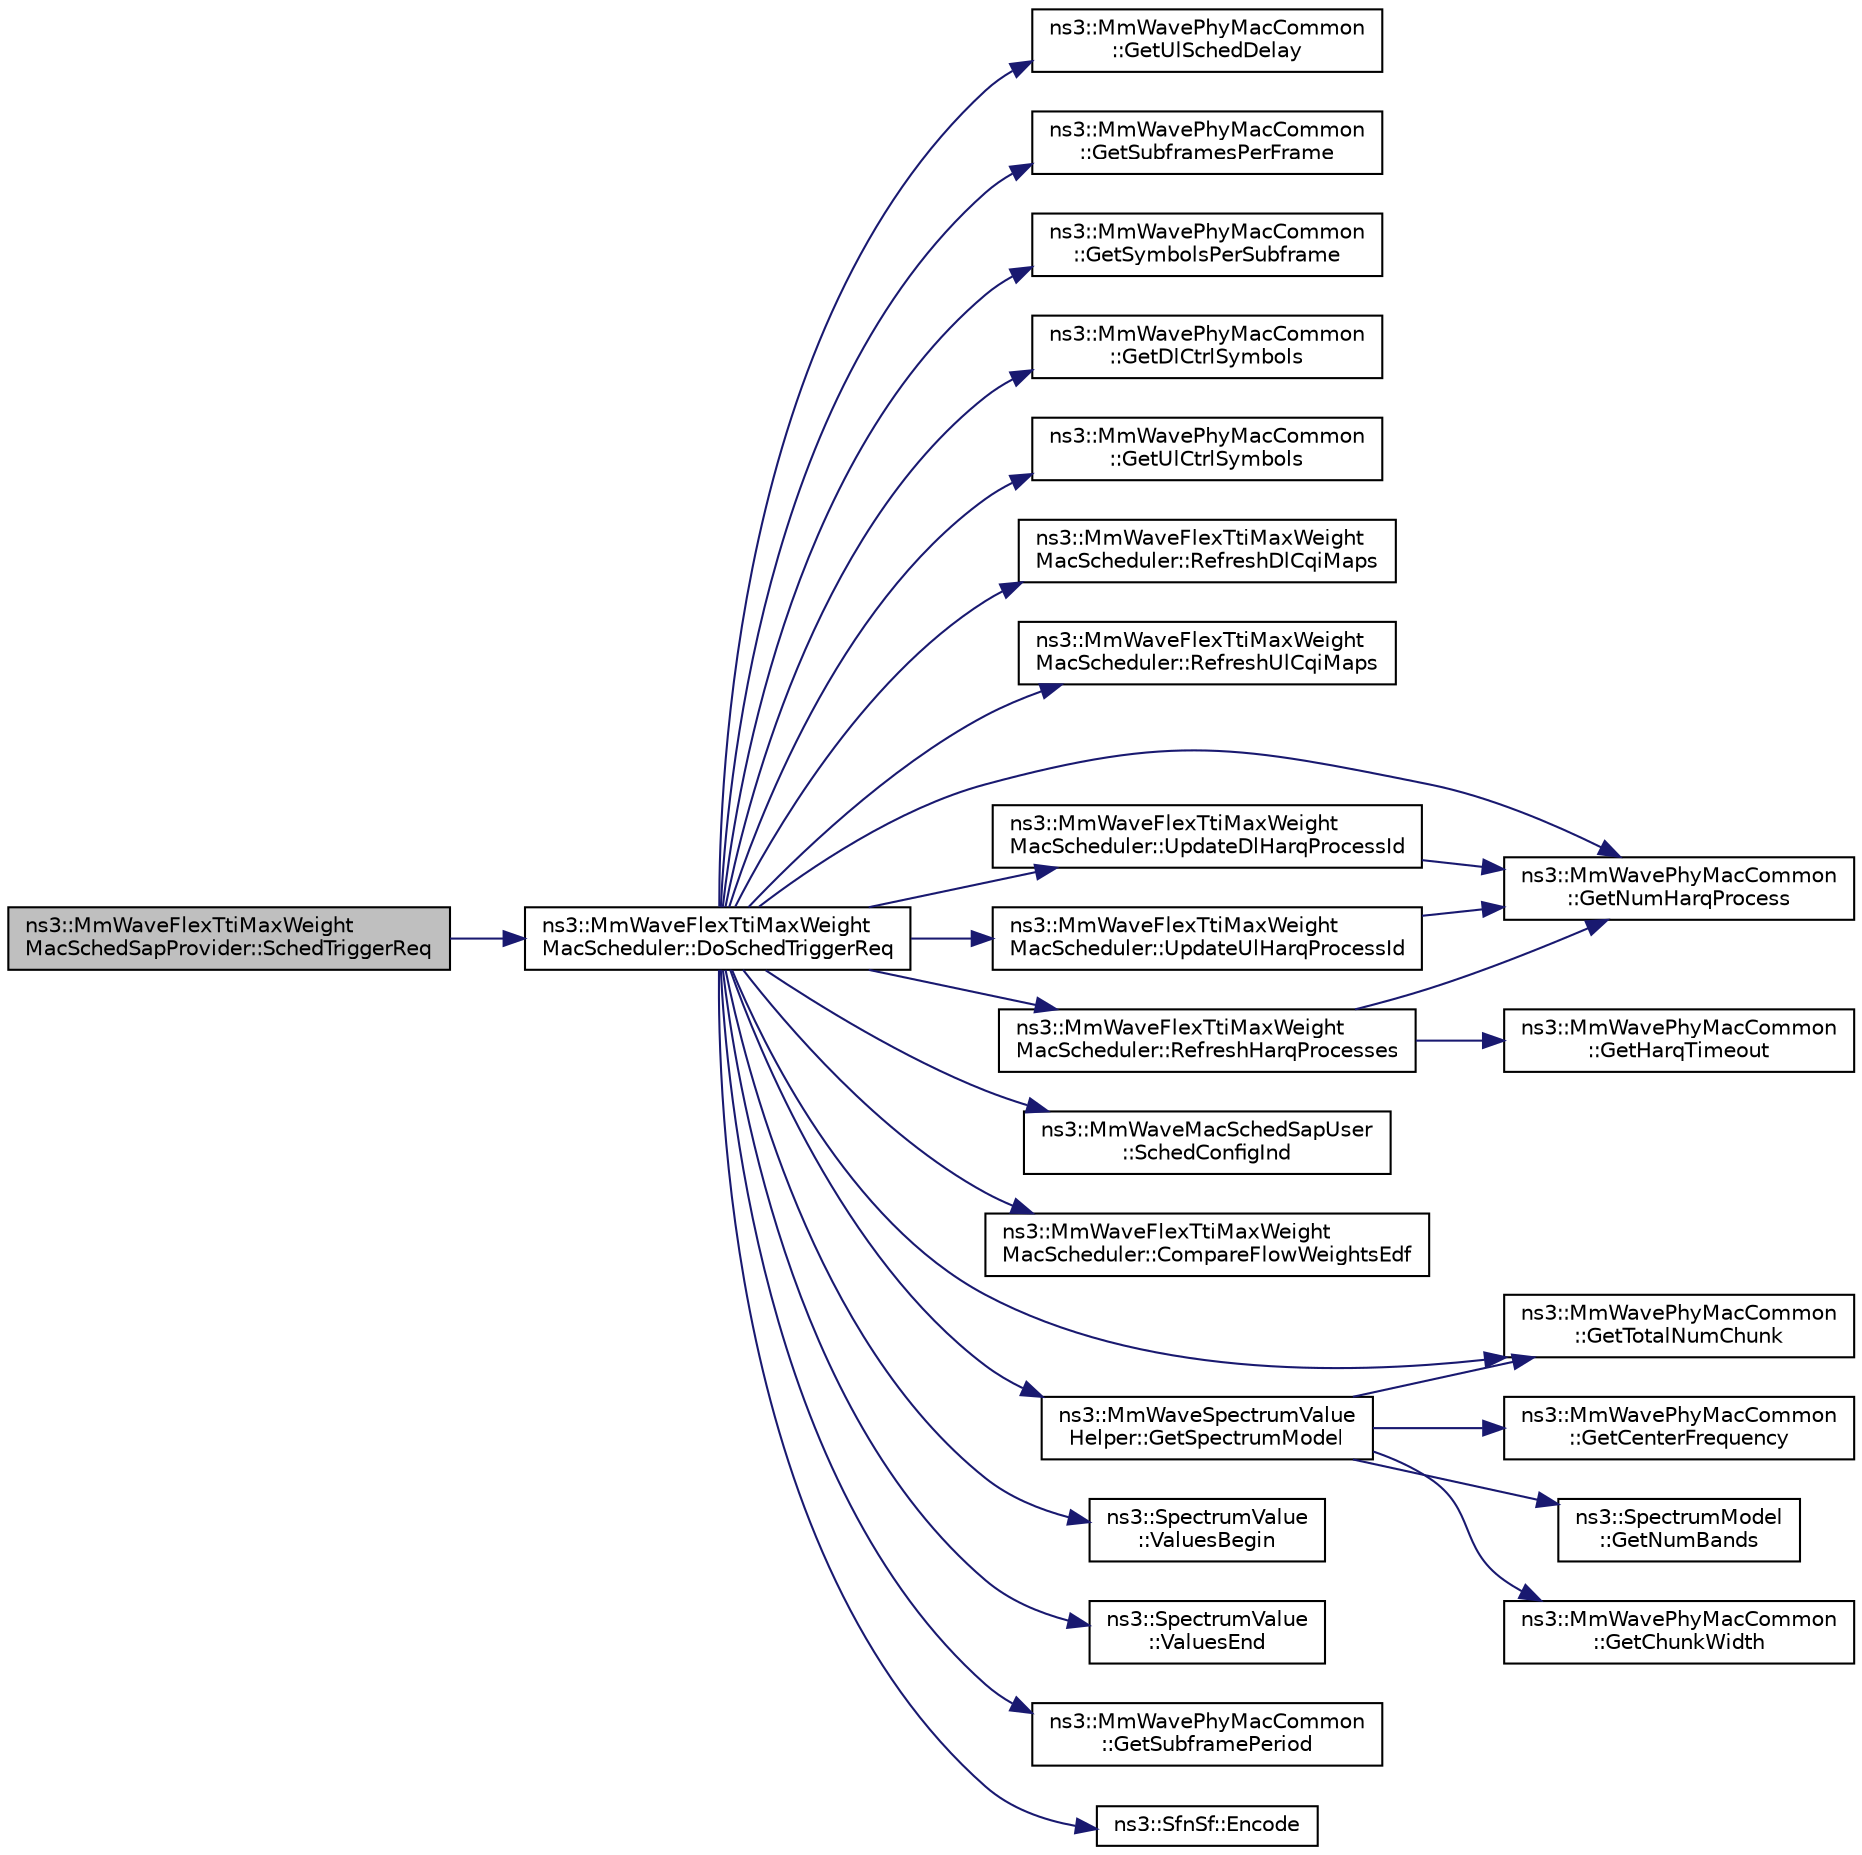 digraph "ns3::MmWaveFlexTtiMaxWeightMacSchedSapProvider::SchedTriggerReq"
{
  edge [fontname="Helvetica",fontsize="10",labelfontname="Helvetica",labelfontsize="10"];
  node [fontname="Helvetica",fontsize="10",shape=record];
  rankdir="LR";
  Node1 [label="ns3::MmWaveFlexTtiMaxWeight\lMacSchedSapProvider::SchedTriggerReq",height=0.2,width=0.4,color="black", fillcolor="grey75", style="filled", fontcolor="black"];
  Node1 -> Node2 [color="midnightblue",fontsize="10",style="solid"];
  Node2 [label="ns3::MmWaveFlexTtiMaxWeight\lMacScheduler::DoSchedTriggerReq",height=0.2,width=0.4,color="black", fillcolor="white", style="filled",URL="$dc/d15/classns3_1_1MmWaveFlexTtiMaxWeightMacScheduler.html#abfe3b5fc0700fa829239e0ff914705f3"];
  Node2 -> Node3 [color="midnightblue",fontsize="10",style="solid"];
  Node3 [label="ns3::MmWavePhyMacCommon\l::GetUlSchedDelay",height=0.2,width=0.4,color="black", fillcolor="white", style="filled",URL="$df/df4/classns3_1_1MmWavePhyMacCommon.html#afd70935ec71838fefe6a8e18198f19cb"];
  Node2 -> Node4 [color="midnightblue",fontsize="10",style="solid"];
  Node4 [label="ns3::MmWavePhyMacCommon\l::GetSubframesPerFrame",height=0.2,width=0.4,color="black", fillcolor="white", style="filled",URL="$df/df4/classns3_1_1MmWavePhyMacCommon.html#a3709cf52f6813eb8ad1af16d95082dc1"];
  Node2 -> Node5 [color="midnightblue",fontsize="10",style="solid"];
  Node5 [label="ns3::MmWavePhyMacCommon\l::GetSymbolsPerSubframe",height=0.2,width=0.4,color="black", fillcolor="white", style="filled",URL="$df/df4/classns3_1_1MmWavePhyMacCommon.html#a2fe835b76e3c689defa413e395cd10cb"];
  Node2 -> Node6 [color="midnightblue",fontsize="10",style="solid"];
  Node6 [label="ns3::MmWavePhyMacCommon\l::GetDlCtrlSymbols",height=0.2,width=0.4,color="black", fillcolor="white", style="filled",URL="$df/df4/classns3_1_1MmWavePhyMacCommon.html#a1be2da684374de93d7f501aab2441b5a"];
  Node2 -> Node7 [color="midnightblue",fontsize="10",style="solid"];
  Node7 [label="ns3::MmWavePhyMacCommon\l::GetUlCtrlSymbols",height=0.2,width=0.4,color="black", fillcolor="white", style="filled",URL="$df/df4/classns3_1_1MmWavePhyMacCommon.html#aa0bf8af14050bc5dc6513fbc86319a9b"];
  Node2 -> Node8 [color="midnightblue",fontsize="10",style="solid"];
  Node8 [label="ns3::MmWaveFlexTtiMaxWeight\lMacScheduler::RefreshDlCqiMaps",height=0.2,width=0.4,color="black", fillcolor="white", style="filled",URL="$dc/d15/classns3_1_1MmWaveFlexTtiMaxWeightMacScheduler.html#a11fa932028c47348c6c0ec88fcdab0fd"];
  Node2 -> Node9 [color="midnightblue",fontsize="10",style="solid"];
  Node9 [label="ns3::MmWaveFlexTtiMaxWeight\lMacScheduler::RefreshUlCqiMaps",height=0.2,width=0.4,color="black", fillcolor="white", style="filled",URL="$dc/d15/classns3_1_1MmWaveFlexTtiMaxWeightMacScheduler.html#a01931ad90307741598274c09b467ecef"];
  Node2 -> Node10 [color="midnightblue",fontsize="10",style="solid"];
  Node10 [label="ns3::MmWaveFlexTtiMaxWeight\lMacScheduler::RefreshHarqProcesses",height=0.2,width=0.4,color="black", fillcolor="white", style="filled",URL="$dc/d15/classns3_1_1MmWaveFlexTtiMaxWeightMacScheduler.html#a602bb8621045102ce91b417d975278b7",tooltip="Refresh HARQ processes according to the timers. "];
  Node10 -> Node11 [color="midnightblue",fontsize="10",style="solid"];
  Node11 [label="ns3::MmWavePhyMacCommon\l::GetNumHarqProcess",height=0.2,width=0.4,color="black", fillcolor="white", style="filled",URL="$df/df4/classns3_1_1MmWavePhyMacCommon.html#a40773d84172ebeb5aff125f56ebcc5ac"];
  Node10 -> Node12 [color="midnightblue",fontsize="10",style="solid"];
  Node12 [label="ns3::MmWavePhyMacCommon\l::GetHarqTimeout",height=0.2,width=0.4,color="black", fillcolor="white", style="filled",URL="$df/df4/classns3_1_1MmWavePhyMacCommon.html#a6a3b10cda74091e0579e24e3b4dbad80"];
  Node2 -> Node13 [color="midnightblue",fontsize="10",style="solid"];
  Node13 [label="ns3::MmWaveMacSchedSapUser\l::SchedConfigInd",height=0.2,width=0.4,color="black", fillcolor="white", style="filled",URL="$d9/d4c/classns3_1_1MmWaveMacSchedSapUser.html#ac164dd52215c3924cf421b56089eece4"];
  Node2 -> Node14 [color="midnightblue",fontsize="10",style="solid"];
  Node14 [label="ns3::MmWaveFlexTtiMaxWeight\lMacScheduler::CompareFlowWeightsEdf",height=0.2,width=0.4,color="black", fillcolor="white", style="filled",URL="$dc/d15/classns3_1_1MmWaveFlexTtiMaxWeightMacScheduler.html#a68278967ed08dca5c7850e9b879d3c66"];
  Node2 -> Node15 [color="midnightblue",fontsize="10",style="solid"];
  Node15 [label="ns3::MmWaveSpectrumValue\lHelper::GetSpectrumModel",height=0.2,width=0.4,color="black", fillcolor="white", style="filled",URL="$d0/d63/classns3_1_1MmWaveSpectrumValueHelper.html#a23fc6693b28bb565a97768b536225b58"];
  Node15 -> Node16 [color="midnightblue",fontsize="10",style="solid"];
  Node16 [label="ns3::MmWavePhyMacCommon\l::GetCenterFrequency",height=0.2,width=0.4,color="black", fillcolor="white", style="filled",URL="$df/df4/classns3_1_1MmWavePhyMacCommon.html#a0850d2e37c7075b9bce242723b722019"];
  Node15 -> Node17 [color="midnightblue",fontsize="10",style="solid"];
  Node17 [label="ns3::MmWavePhyMacCommon\l::GetTotalNumChunk",height=0.2,width=0.4,color="black", fillcolor="white", style="filled",URL="$df/df4/classns3_1_1MmWavePhyMacCommon.html#a97e82c809a351fea9d5058ac1bb4c3c6"];
  Node15 -> Node18 [color="midnightblue",fontsize="10",style="solid"];
  Node18 [label="ns3::SpectrumModel\l::GetNumBands",height=0.2,width=0.4,color="black", fillcolor="white", style="filled",URL="$d2/da4/classns3_1_1SpectrumModel.html#a07c4a1c2f963885dd7fef7f82b20e90b"];
  Node15 -> Node19 [color="midnightblue",fontsize="10",style="solid"];
  Node19 [label="ns3::MmWavePhyMacCommon\l::GetChunkWidth",height=0.2,width=0.4,color="black", fillcolor="white", style="filled",URL="$df/df4/classns3_1_1MmWavePhyMacCommon.html#acc801566d527f1893d67a618ea3be203"];
  Node2 -> Node20 [color="midnightblue",fontsize="10",style="solid"];
  Node20 [label="ns3::SpectrumValue\l::ValuesBegin",height=0.2,width=0.4,color="black", fillcolor="white", style="filled",URL="$d5/d6e/classns3_1_1SpectrumValue.html#a3b1adae7ee52561bf560d7b604d9947d"];
  Node2 -> Node17 [color="midnightblue",fontsize="10",style="solid"];
  Node2 -> Node21 [color="midnightblue",fontsize="10",style="solid"];
  Node21 [label="ns3::SpectrumValue\l::ValuesEnd",height=0.2,width=0.4,color="black", fillcolor="white", style="filled",URL="$d5/d6e/classns3_1_1SpectrumValue.html#aa0e76e888fc6cba3b01bf638b6c4567f"];
  Node2 -> Node22 [color="midnightblue",fontsize="10",style="solid"];
  Node22 [label="ns3::MmWavePhyMacCommon\l::GetSubframePeriod",height=0.2,width=0.4,color="black", fillcolor="white", style="filled",URL="$df/df4/classns3_1_1MmWavePhyMacCommon.html#a1d402260d29c8931dd3dde73b295e23d"];
  Node2 -> Node23 [color="midnightblue",fontsize="10",style="solid"];
  Node23 [label="ns3::MmWaveFlexTtiMaxWeight\lMacScheduler::UpdateDlHarqProcessId",height=0.2,width=0.4,color="black", fillcolor="white", style="filled",URL="$dc/d15/classns3_1_1MmWaveFlexTtiMaxWeightMacScheduler.html#a73611c8eb3143575a9a70ec64ad162b2"];
  Node23 -> Node11 [color="midnightblue",fontsize="10",style="solid"];
  Node2 -> Node11 [color="midnightblue",fontsize="10",style="solid"];
  Node2 -> Node24 [color="midnightblue",fontsize="10",style="solid"];
  Node24 [label="ns3::MmWaveFlexTtiMaxWeight\lMacScheduler::UpdateUlHarqProcessId",height=0.2,width=0.4,color="black", fillcolor="white", style="filled",URL="$dc/d15/classns3_1_1MmWaveFlexTtiMaxWeightMacScheduler.html#ab4b8aad5817e031322f14f1a4fb718c0"];
  Node24 -> Node11 [color="midnightblue",fontsize="10",style="solid"];
  Node2 -> Node25 [color="midnightblue",fontsize="10",style="solid"];
  Node25 [label="ns3::SfnSf::Encode",height=0.2,width=0.4,color="black", fillcolor="white", style="filled",URL="$d6/d81/structns3_1_1SfnSf.html#a9fff81b2b48af70c77e6b2c51d2fd43b"];
}
